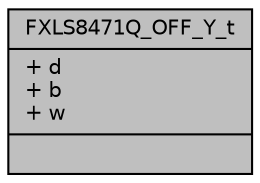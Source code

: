 digraph "FXLS8471Q_OFF_Y_t"
{
  edge [fontname="Helvetica",fontsize="10",labelfontname="Helvetica",labelfontsize="10"];
  node [fontname="Helvetica",fontsize="10",shape=record];
  Node1 [label="{FXLS8471Q_OFF_Y_t\n|+ d\l+ b\l+ w\l|}",height=0.2,width=0.4,color="black", fillcolor="grey75", style="filled", fontcolor="black"];
}
